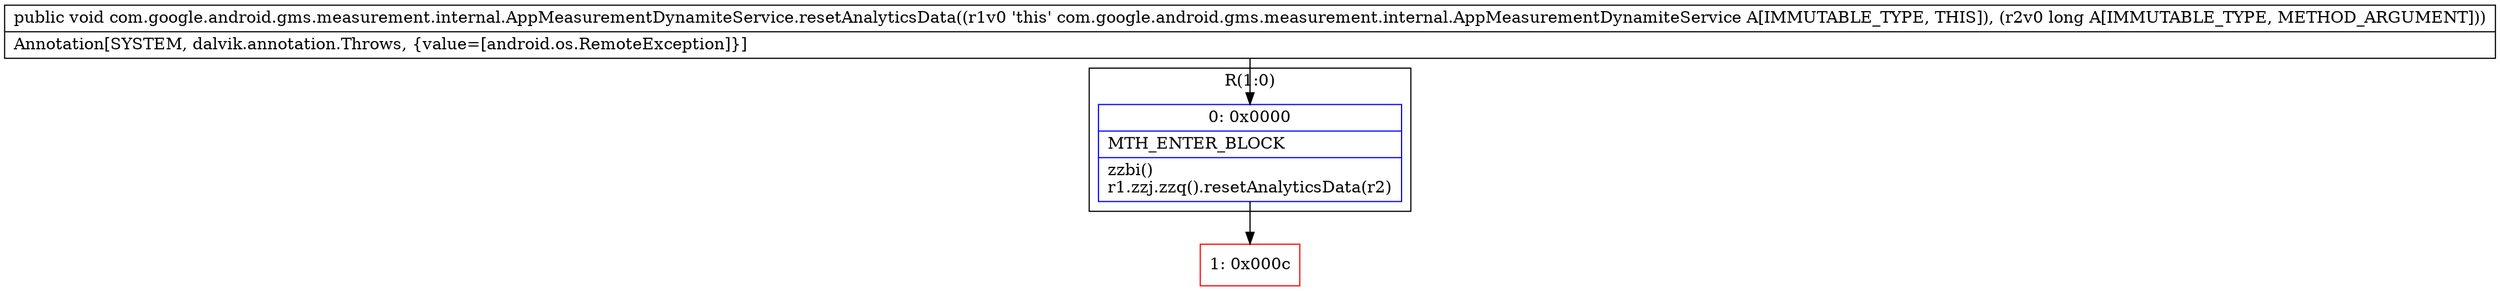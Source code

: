 digraph "CFG forcom.google.android.gms.measurement.internal.AppMeasurementDynamiteService.resetAnalyticsData(J)V" {
subgraph cluster_Region_2052798400 {
label = "R(1:0)";
node [shape=record,color=blue];
Node_0 [shape=record,label="{0\:\ 0x0000|MTH_ENTER_BLOCK\l|zzbi()\lr1.zzj.zzq().resetAnalyticsData(r2)\l}"];
}
Node_1 [shape=record,color=red,label="{1\:\ 0x000c}"];
MethodNode[shape=record,label="{public void com.google.android.gms.measurement.internal.AppMeasurementDynamiteService.resetAnalyticsData((r1v0 'this' com.google.android.gms.measurement.internal.AppMeasurementDynamiteService A[IMMUTABLE_TYPE, THIS]), (r2v0 long A[IMMUTABLE_TYPE, METHOD_ARGUMENT]))  | Annotation[SYSTEM, dalvik.annotation.Throws, \{value=[android.os.RemoteException]\}]\l}"];
MethodNode -> Node_0;
Node_0 -> Node_1;
}

